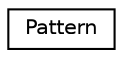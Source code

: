 digraph "Graphical Class Hierarchy"
{
  edge [fontname="Helvetica",fontsize="10",labelfontname="Helvetica",labelfontsize="10"];
  node [fontname="Helvetica",fontsize="10",shape=record];
  rankdir="LR";
  Node1 [label="Pattern",height=0.2,width=0.4,color="black", fillcolor="white", style="filled",URL="$class_pattern.html"];
}
